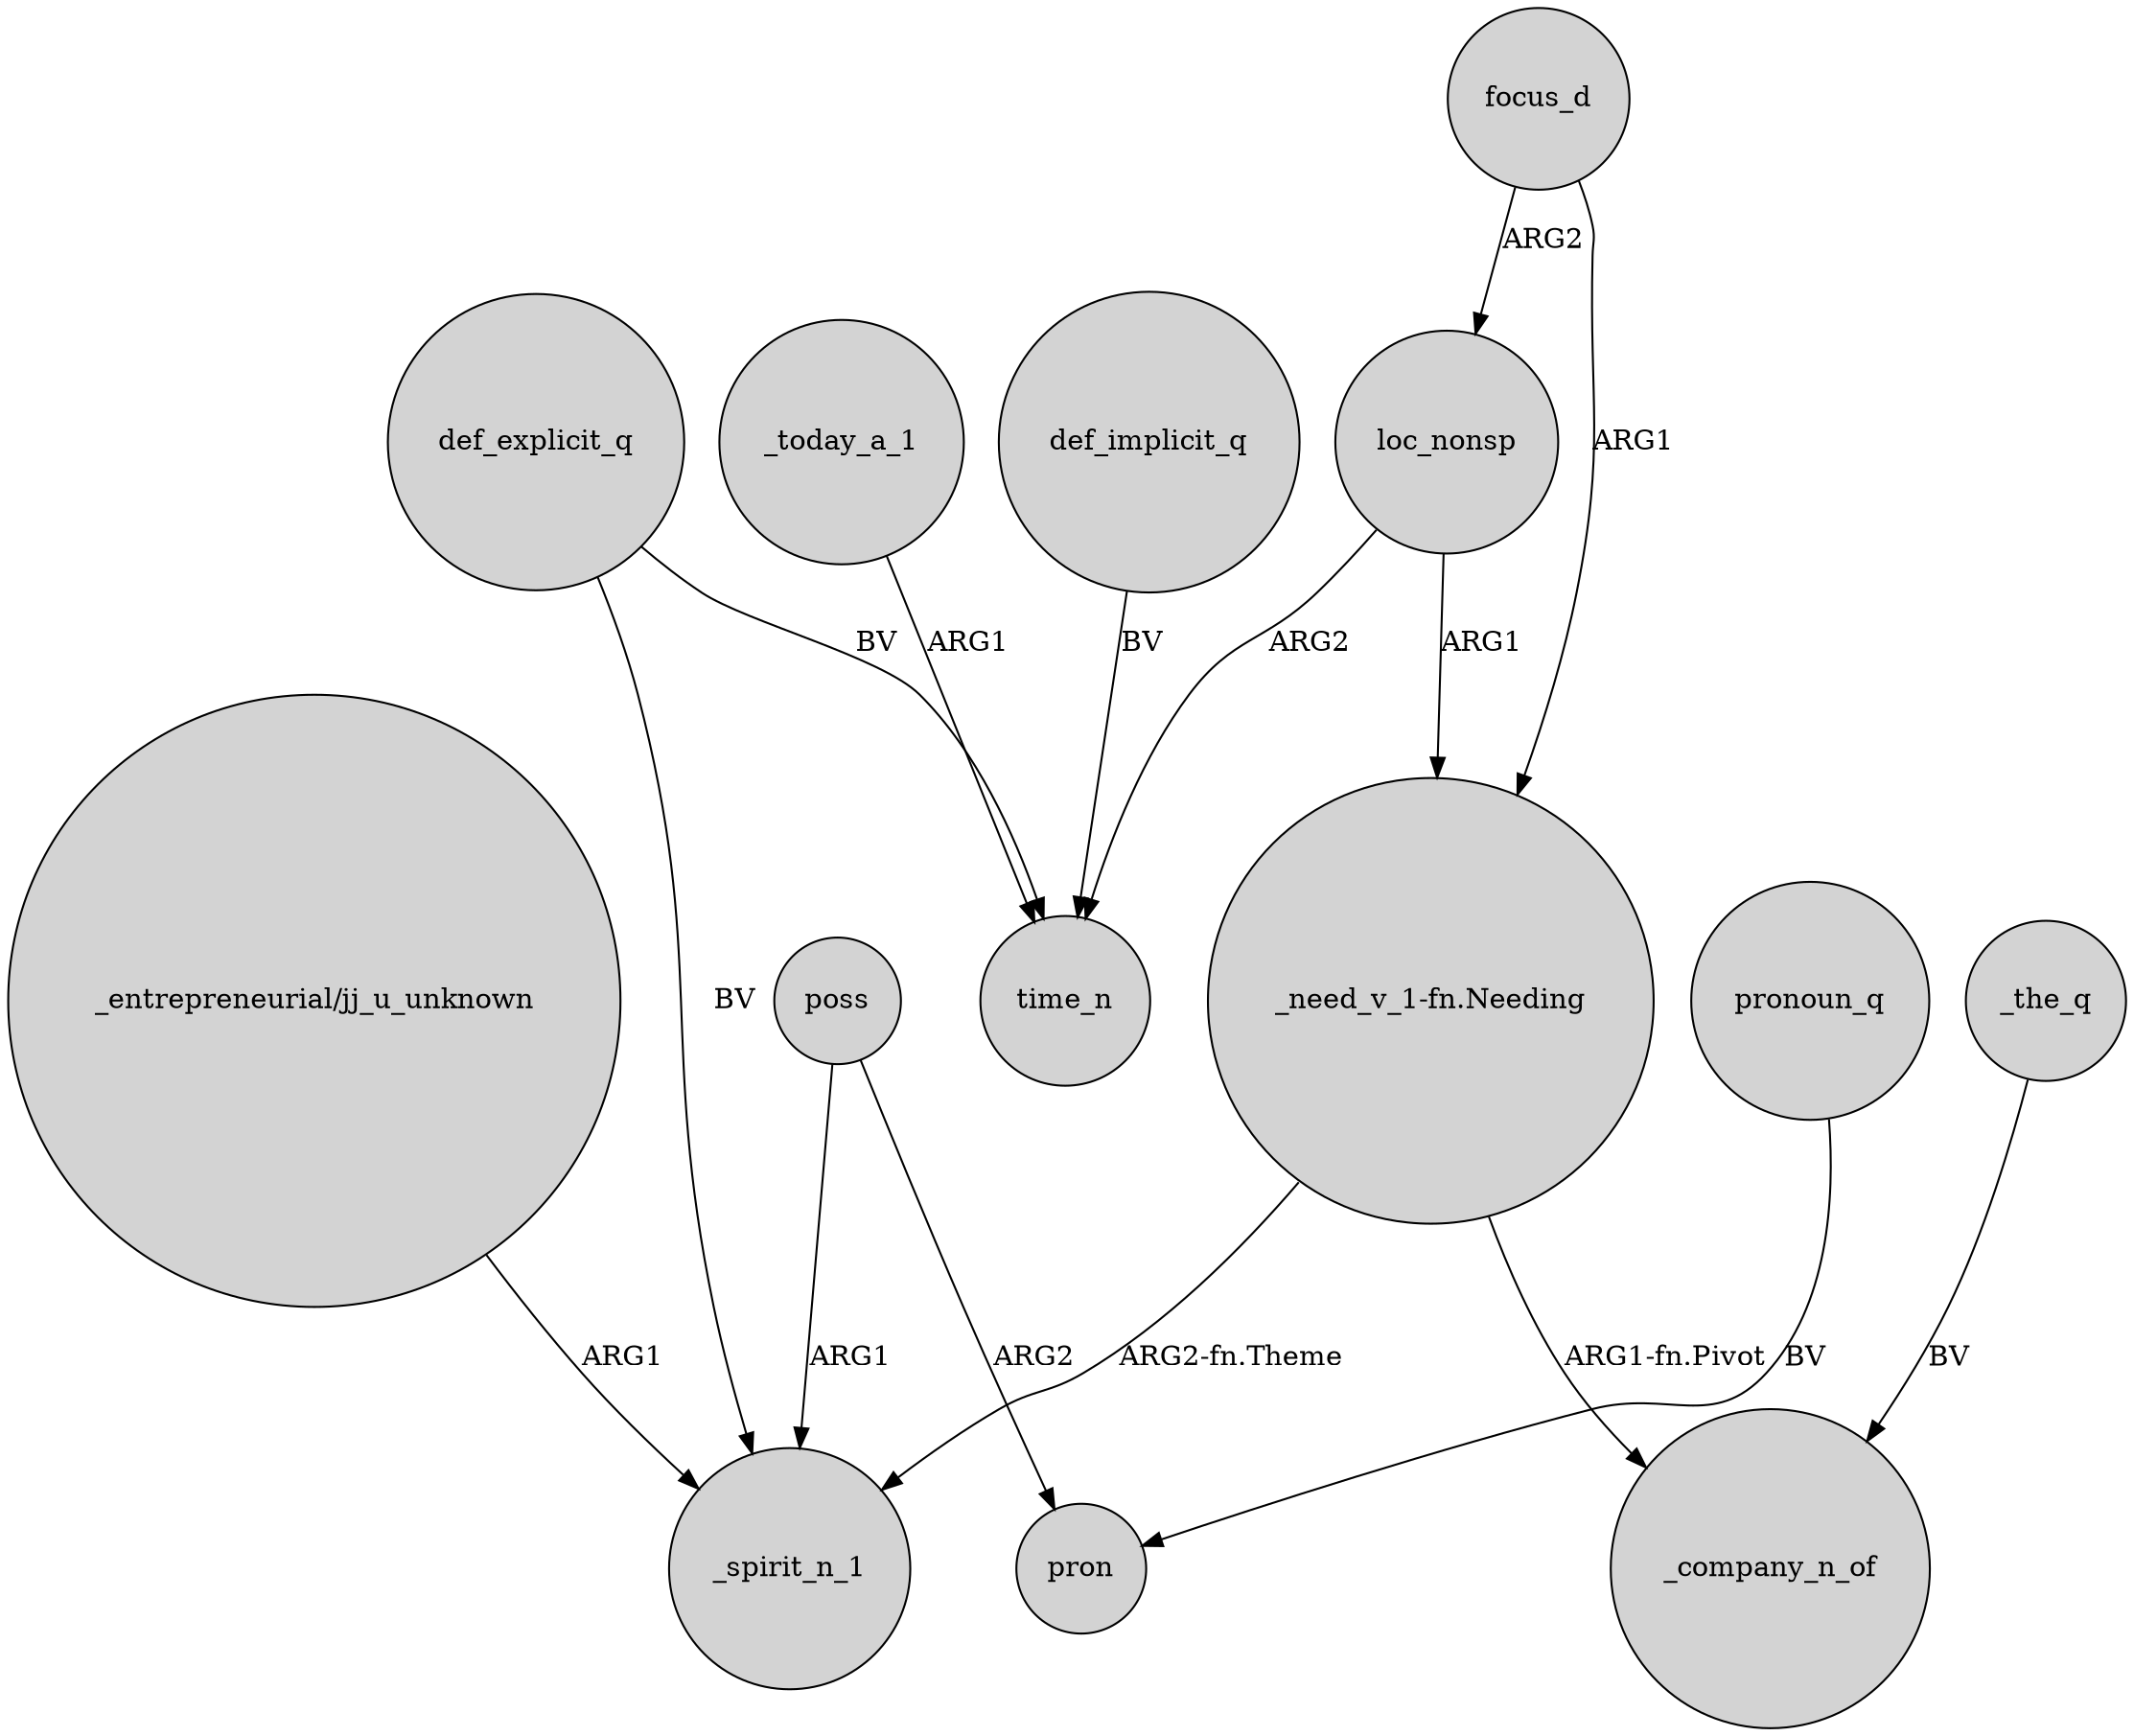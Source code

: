 digraph {
	node [shape=circle style=filled]
	def_explicit_q -> _spirit_n_1 [label=BV]
	focus_d -> loc_nonsp [label=ARG2]
	loc_nonsp -> "_need_v_1-fn.Needing" [label=ARG1]
	_today_a_1 -> time_n [label=ARG1]
	poss -> pron [label=ARG2]
	"_need_v_1-fn.Needing" -> _spirit_n_1 [label="ARG2-fn.Theme"]
	"_entrepreneurial/jj_u_unknown" -> _spirit_n_1 [label=ARG1]
	def_explicit_q -> time_n [label=BV]
	loc_nonsp -> time_n [label=ARG2]
	_the_q -> _company_n_of [label=BV]
	poss -> _spirit_n_1 [label=ARG1]
	focus_d -> "_need_v_1-fn.Needing" [label=ARG1]
	"_need_v_1-fn.Needing" -> _company_n_of [label="ARG1-fn.Pivot"]
	def_implicit_q -> time_n [label=BV]
	pronoun_q -> pron [label=BV]
}
